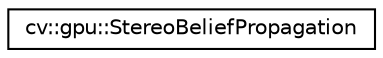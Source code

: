 digraph "Graphical Class Hierarchy"
{
 // LATEX_PDF_SIZE
  edge [fontname="Helvetica",fontsize="10",labelfontname="Helvetica",labelfontsize="10"];
  node [fontname="Helvetica",fontsize="10",shape=record];
  rankdir="LR";
  Node0 [label="cv::gpu::StereoBeliefPropagation",height=0.2,width=0.4,color="black", fillcolor="white", style="filled",URL="$classcv_1_1gpu_1_1_stereo_belief_propagation.html",tooltip=" "];
}
